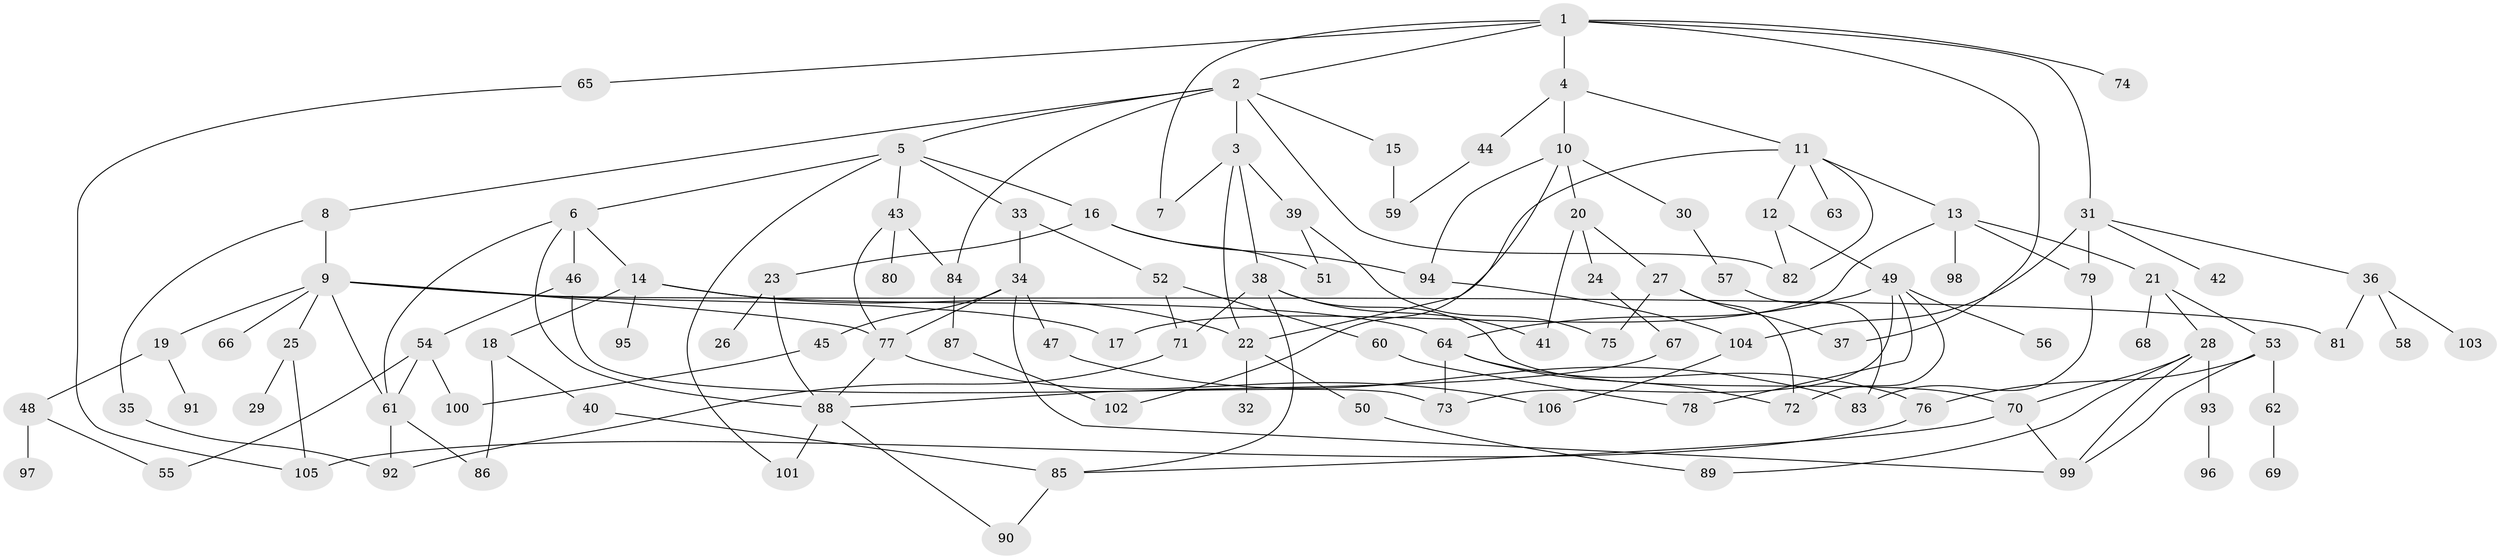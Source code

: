 // coarse degree distribution, {7: 0.06944444444444445, 11: 0.013888888888888888, 6: 0.06944444444444445, 9: 0.013888888888888888, 3: 0.1388888888888889, 5: 0.08333333333333333, 4: 0.125, 2: 0.2777777777777778, 1: 0.20833333333333334}
// Generated by graph-tools (version 1.1) at 2025/51/02/27/25 19:51:38]
// undirected, 106 vertices, 156 edges
graph export_dot {
graph [start="1"]
  node [color=gray90,style=filled];
  1;
  2;
  3;
  4;
  5;
  6;
  7;
  8;
  9;
  10;
  11;
  12;
  13;
  14;
  15;
  16;
  17;
  18;
  19;
  20;
  21;
  22;
  23;
  24;
  25;
  26;
  27;
  28;
  29;
  30;
  31;
  32;
  33;
  34;
  35;
  36;
  37;
  38;
  39;
  40;
  41;
  42;
  43;
  44;
  45;
  46;
  47;
  48;
  49;
  50;
  51;
  52;
  53;
  54;
  55;
  56;
  57;
  58;
  59;
  60;
  61;
  62;
  63;
  64;
  65;
  66;
  67;
  68;
  69;
  70;
  71;
  72;
  73;
  74;
  75;
  76;
  77;
  78;
  79;
  80;
  81;
  82;
  83;
  84;
  85;
  86;
  87;
  88;
  89;
  90;
  91;
  92;
  93;
  94;
  95;
  96;
  97;
  98;
  99;
  100;
  101;
  102;
  103;
  104;
  105;
  106;
  1 -- 2;
  1 -- 4;
  1 -- 7;
  1 -- 31;
  1 -- 37;
  1 -- 65;
  1 -- 74;
  2 -- 3;
  2 -- 5;
  2 -- 8;
  2 -- 15;
  2 -- 84;
  2 -- 82;
  3 -- 22;
  3 -- 38;
  3 -- 39;
  3 -- 7;
  4 -- 10;
  4 -- 11;
  4 -- 44;
  5 -- 6;
  5 -- 16;
  5 -- 33;
  5 -- 43;
  5 -- 101;
  6 -- 14;
  6 -- 46;
  6 -- 61;
  6 -- 88;
  8 -- 9;
  8 -- 35;
  9 -- 19;
  9 -- 25;
  9 -- 66;
  9 -- 77;
  9 -- 81;
  9 -- 61;
  9 -- 17;
  10 -- 20;
  10 -- 30;
  10 -- 102;
  10 -- 94;
  11 -- 12;
  11 -- 13;
  11 -- 63;
  11 -- 82;
  11 -- 22;
  12 -- 49;
  12 -- 82;
  13 -- 17;
  13 -- 21;
  13 -- 79;
  13 -- 98;
  14 -- 18;
  14 -- 64;
  14 -- 95;
  14 -- 22;
  15 -- 59;
  16 -- 23;
  16 -- 94;
  16 -- 51;
  18 -- 40;
  18 -- 86;
  19 -- 48;
  19 -- 91;
  20 -- 24;
  20 -- 27;
  20 -- 41;
  21 -- 28;
  21 -- 53;
  21 -- 68;
  22 -- 32;
  22 -- 50;
  23 -- 26;
  23 -- 88;
  24 -- 67;
  25 -- 29;
  25 -- 105;
  27 -- 75;
  27 -- 37;
  27 -- 72;
  28 -- 93;
  28 -- 70;
  28 -- 99;
  28 -- 89;
  30 -- 57;
  31 -- 36;
  31 -- 42;
  31 -- 104;
  31 -- 79;
  33 -- 34;
  33 -- 52;
  34 -- 45;
  34 -- 47;
  34 -- 99;
  34 -- 77;
  35 -- 92;
  36 -- 58;
  36 -- 103;
  36 -- 81;
  38 -- 70;
  38 -- 71;
  38 -- 85;
  38 -- 41;
  39 -- 51;
  39 -- 75;
  40 -- 85;
  43 -- 80;
  43 -- 77;
  43 -- 84;
  44 -- 59;
  45 -- 100;
  46 -- 54;
  46 -- 73;
  47 -- 83;
  48 -- 55;
  48 -- 97;
  49 -- 56;
  49 -- 72;
  49 -- 78;
  49 -- 64;
  49 -- 73;
  50 -- 89;
  52 -- 60;
  52 -- 71;
  53 -- 62;
  53 -- 99;
  53 -- 76;
  54 -- 61;
  54 -- 55;
  54 -- 100;
  57 -- 83;
  60 -- 78;
  61 -- 92;
  61 -- 86;
  62 -- 69;
  64 -- 73;
  64 -- 76;
  64 -- 72;
  65 -- 105;
  67 -- 88;
  70 -- 99;
  70 -- 85;
  71 -- 92;
  76 -- 105;
  77 -- 88;
  77 -- 106;
  79 -- 83;
  84 -- 87;
  85 -- 90;
  87 -- 102;
  88 -- 90;
  88 -- 101;
  93 -- 96;
  94 -- 104;
  104 -- 106;
}
